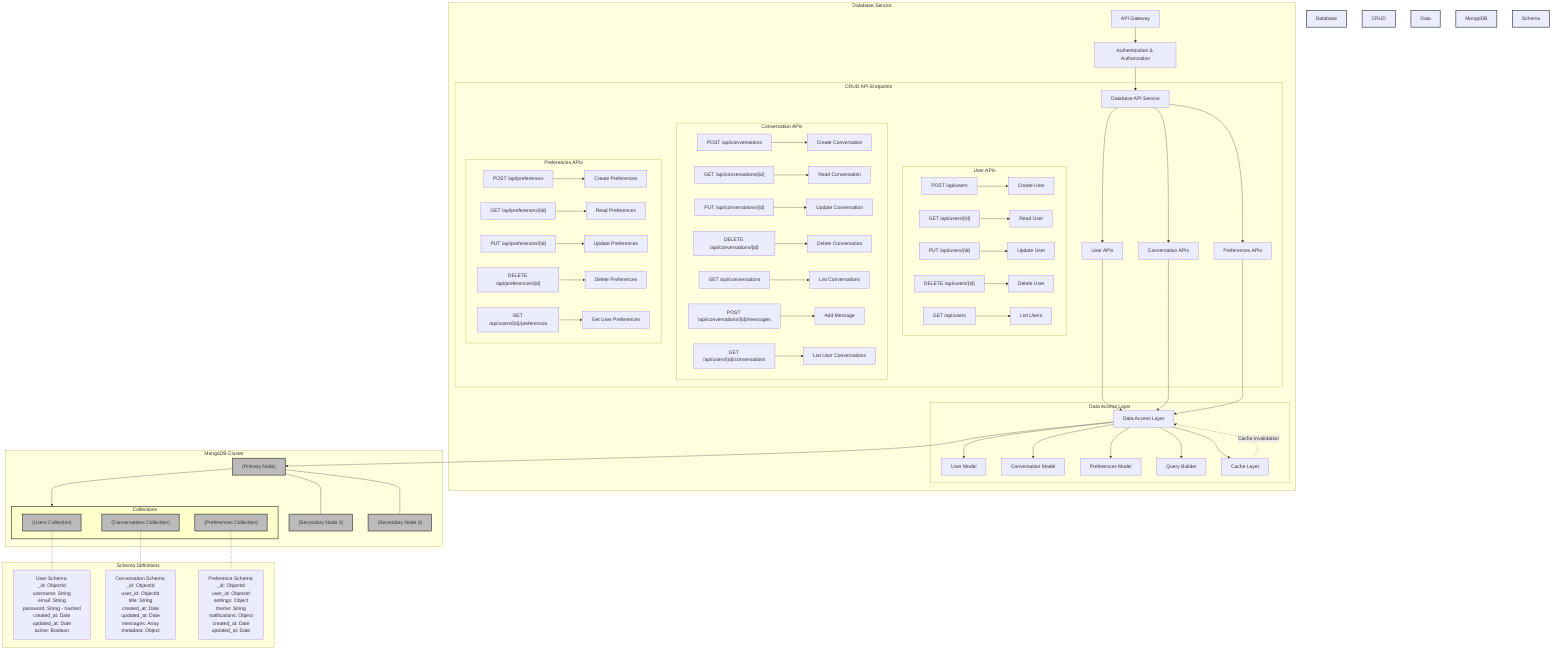 graph TB
    subgraph Database Service
        direction TB
        
        APIG["API Gateway"] --> Auth["Authentication & Authorization"]
        Auth --> DBAPI["Database API Service"]
        
        subgraph CRUD API Endpoints
            direction TB
            DBAPI --> UserAPI["User APIs"]
            DBAPI --> ConvAPI["Conversation APIs"]
            DBAPI --> PrefAPI["Preferences APIs"]
            
            subgraph User APIs
                direction LR
                U1["POST /api/users"] --> UC["Create User"]
                U2["GET /api/users/{id}"] --> UR["Read User"]
                U3["PUT /api/users/{id}"] --> UU["Update User"]
                U4["DELETE /api/users/{id}"] --> UD["Delete User"]
                U5["GET /api/users"] --> UL["List Users"]
            end
            
            subgraph Conversation APIs
                direction LR
                C1["POST /api/conversations"] --> CC["Create Conversation"]
                C2["GET /api/conversations/{id}"] --> CR["Read Conversation"]
                C3["PUT /api/conversations/{id}"] --> CU["Update Conversation"]
                C4["DELETE /api/conversations/{id}"] --> CD["Delete Conversation"]
                C5["GET /api/conversations"] --> CL["List Conversations"]
                C6["POST /api/conversations/{id}/messages"] --> CM["Add Message"]
                C7["GET /api/users/{id}/conversations"] --> CUL["List User Conversations"]
            end
            
            subgraph Preferences APIs
                direction LR
                P1["POST /api/preferences"] --> PC["Create Preferences"]
                P2["GET /api/preferences/{id}"] --> PR["Read Preferences"]
                P3["PUT /api/preferences/{id}"] --> PU["Update Preferences"]
                P4["DELETE /api/preferences/{id}"] --> PD["Delete Preferences"]
                P5["GET /api/users/{id}/preferences"] --> PUP["Get User Preferences"]
            end
        end
        
        subgraph Data Access Layer
            direction TB
            DAL["Data Access Layer"] --> UM["User Model"]
            DAL --> CM1["Conversation Model"]
            DAL --> PM["Preferences Model"]
            DAL --> QBuilder["Query Builder"]
            DAL --> Cache["Cache Layer"]
        end
        
        UserAPI --> DAL
        ConvAPI --> DAL
        PrefAPI --> DAL
    end
    
    subgraph MongoDB Cluster
        direction TB
        Primary["(Primary Node)"]
        Secondary1["(Secondary Node 1)"]
        Secondary2["(Secondary Node 2)"]
        
        Primary --- Secondary1
        Primary --- Secondary2
        
        subgraph Collections
            direction LR
            Users["(Users Collection)"]
            Conversations["(Conversations Collection)"]
            Preferences["(Preferences Collection)"]
        end
        
        Primary --> Collections
    end
    
    DAL --> Primary
    Cache -. Cache Invalidation .-> DAL
    
    subgraph Schema Definitions
        direction TB
        UserSchema[User Schema:
            _id: ObjectId
            username: String
            email: String
            password: String - hashed
            created_at: Date
            updated_at: Date
            active: Boolean]
            
        ConversationSchema[Conversation Schema:
            _id: ObjectId
            user_id: ObjectId
            title: String
            created_at: Date
            updated_at: Date
            messages: Array
            metadata: Object]
            
        PreferenceSchema[Preference Schema:
            _id: ObjectId
            user_id: ObjectId
            settings: Object
            theme: String
            notifications: Object
            created_at: Date
            updated_at: Date]
    end
    
    Users -.- UserSchema
    Conversations -.- ConversationSchema
    Preferences -.- PreferenceSchema
    
    style Database Service fill:#f9f,stroke:#333,stroke-width:2px
    style CRUD API Endpoints fill:#ccf,stroke:#333,stroke-width:2px
    style Data Access Layer fill:#cfc,stroke:#333,stroke-width:2px
    style MongoDB Cluster fill:#fcc,stroke:#333,stroke-width:2px
    style Collections fill:#ffc,stroke:#333,stroke-width:2px
    style Schema Definitions fill:#eff,stroke:#333,stroke-width:2px
    style Primary fill:#bbb,stroke:#333,stroke-width:2px,shape:cylinder
    style Secondary1 fill:#bbb,stroke:#333,stroke-width:2px,shape:cylinder
    style Secondary2 fill:#bbb,stroke:#333,stroke-width:2px,shape:cylinder
    style Users fill:#bbb,stroke:#333,stroke-width:2px,shape:cylinder
    style Conversations fill:#bbb,stroke:#333,stroke-width:2px,shape:cylinder
    style Preferences fill:#bbb,stroke:#333,stroke-width:2px,shape:cylinder